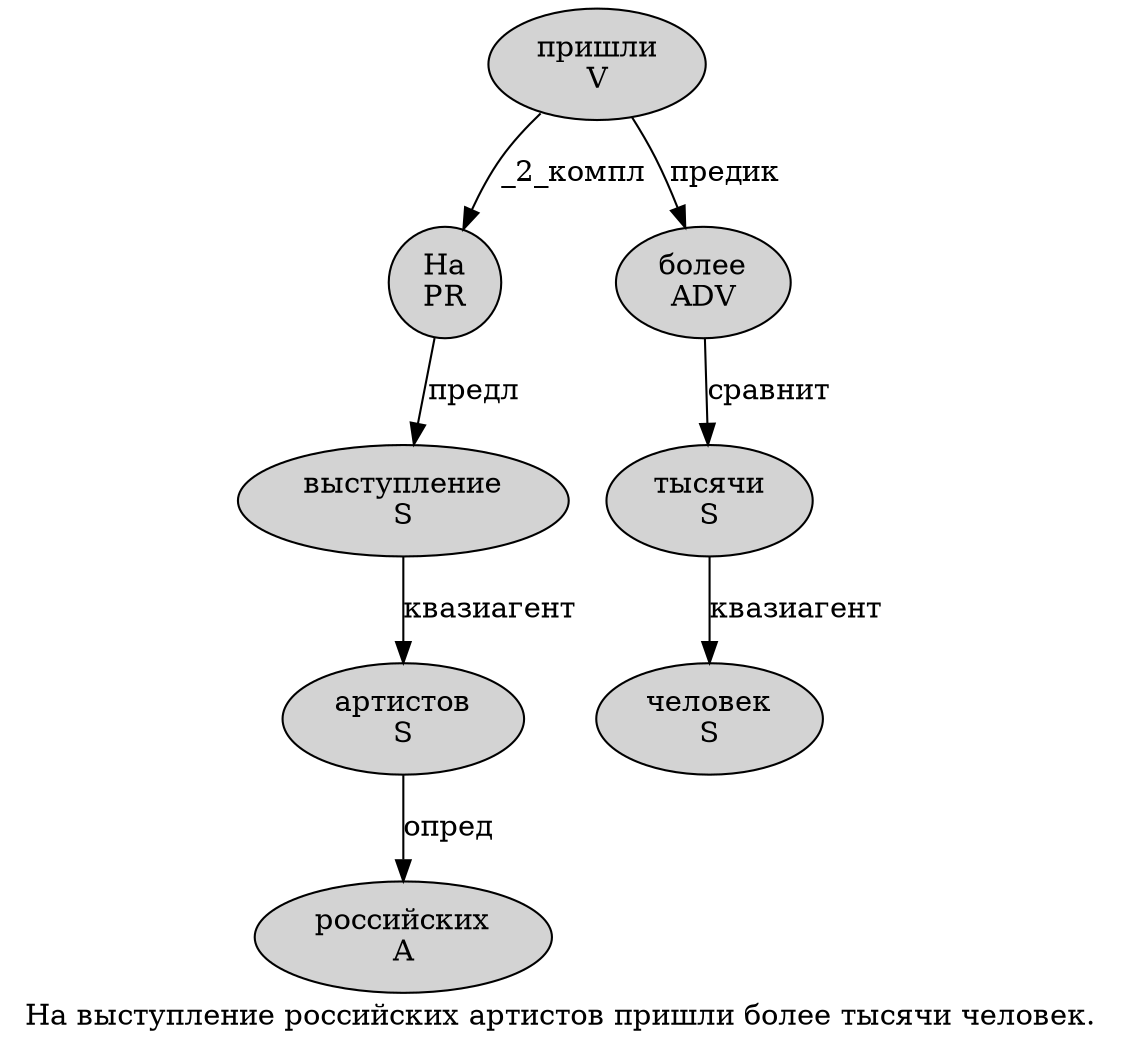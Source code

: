 digraph SENTENCE_1004 {
	graph [label="На выступление российских артистов пришли более тысячи человек."]
	node [style=filled]
		0 [label="На
PR" color="" fillcolor=lightgray penwidth=1 shape=ellipse]
		1 [label="выступление
S" color="" fillcolor=lightgray penwidth=1 shape=ellipse]
		2 [label="российских
A" color="" fillcolor=lightgray penwidth=1 shape=ellipse]
		3 [label="артистов
S" color="" fillcolor=lightgray penwidth=1 shape=ellipse]
		4 [label="пришли
V" color="" fillcolor=lightgray penwidth=1 shape=ellipse]
		5 [label="более
ADV" color="" fillcolor=lightgray penwidth=1 shape=ellipse]
		6 [label="тысячи
S" color="" fillcolor=lightgray penwidth=1 shape=ellipse]
		7 [label="человек
S" color="" fillcolor=lightgray penwidth=1 shape=ellipse]
			3 -> 2 [label="опред"]
			4 -> 0 [label="_2_компл"]
			4 -> 5 [label="предик"]
			1 -> 3 [label="квазиагент"]
			0 -> 1 [label="предл"]
			6 -> 7 [label="квазиагент"]
			5 -> 6 [label="сравнит"]
}